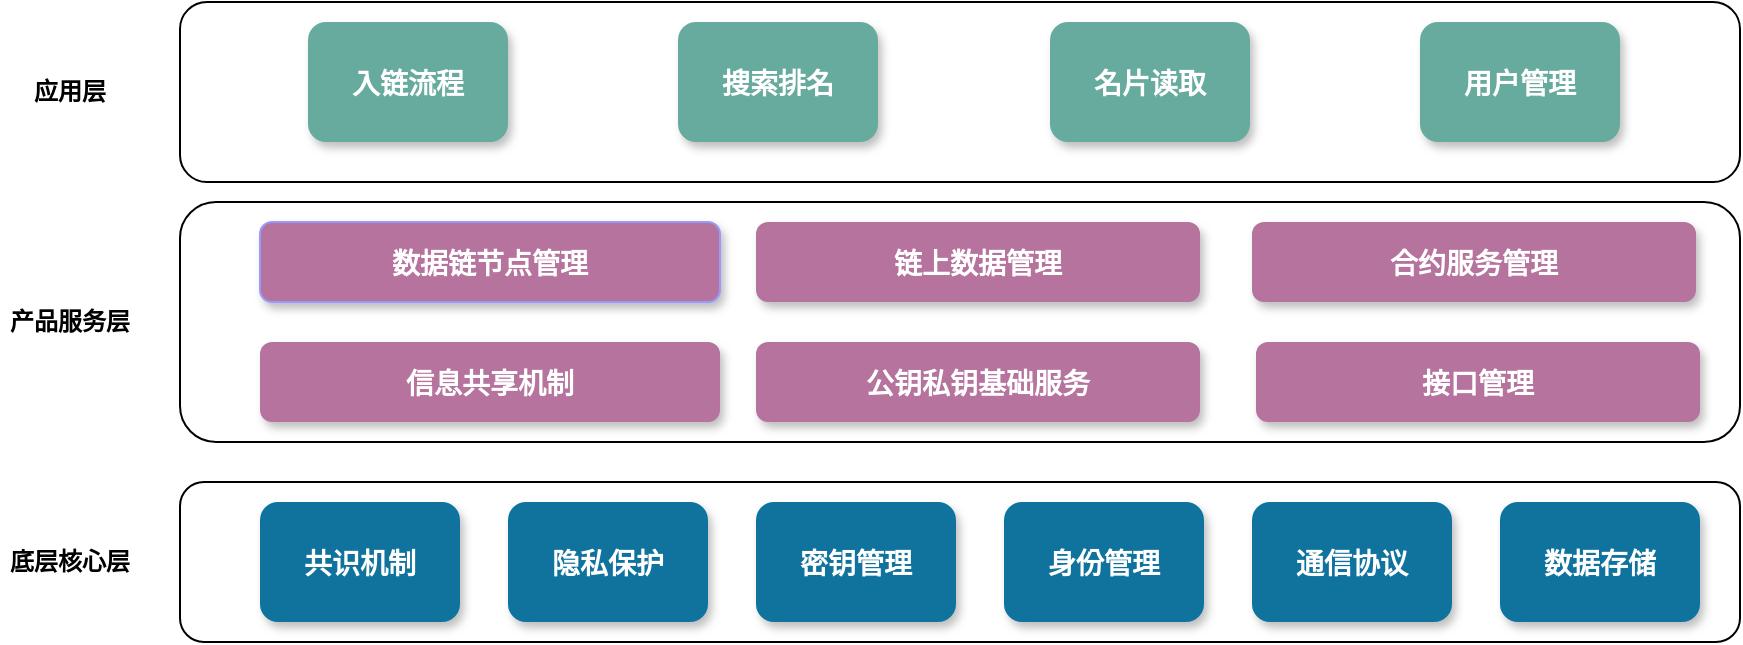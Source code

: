 <mxfile version="12.4.3" type="github" pages="1">
  <diagram name="Page-1" id="97916047-d0de-89f5-080d-49f4d83e522f">
    <mxGraphModel dx="1228" dy="666" grid="1" gridSize="10" guides="1" tooltips="1" connect="1" arrows="1" fold="1" page="1" pageScale="1.5" pageWidth="1169" pageHeight="827" background="#ffffff" math="0" shadow="0">
      <root>
        <mxCell id="0"/>
        <mxCell id="1" parent="0"/>
        <mxCell id="pRN-TT8wtIXPN9VYFTIj-55" value="" style="rounded=1;whiteSpace=wrap;html=1;" vertex="1" parent="1">
          <mxGeometry x="400" y="830" width="780" height="80" as="geometry"/>
        </mxCell>
        <mxCell id="12" value="数据存储" style="rounded=1;fillColor=#10739E;strokeColor=none;shadow=1;gradientColor=none;fontStyle=1;fontColor=#FFFFFF;fontSize=14;" parent="1" vertex="1">
          <mxGeometry x="1060" y="840" width="100" height="60" as="geometry"/>
        </mxCell>
        <mxCell id="pRN-TT8wtIXPN9VYFTIj-56" value="通信协议" style="rounded=1;fillColor=#10739E;strokeColor=none;shadow=1;gradientColor=none;fontStyle=1;fontColor=#FFFFFF;fontSize=14;" vertex="1" parent="1">
          <mxGeometry x="936" y="840" width="100" height="60" as="geometry"/>
        </mxCell>
        <mxCell id="pRN-TT8wtIXPN9VYFTIj-57" value="共识机制" style="rounded=1;fillColor=#10739E;strokeColor=none;shadow=1;gradientColor=none;fontStyle=1;fontColor=#FFFFFF;fontSize=14;" vertex="1" parent="1">
          <mxGeometry x="440" y="840" width="100" height="60" as="geometry"/>
        </mxCell>
        <mxCell id="pRN-TT8wtIXPN9VYFTIj-58" value="隐私保护" style="rounded=1;fillColor=#10739E;strokeColor=none;shadow=1;gradientColor=none;fontStyle=1;fontColor=#FFFFFF;fontSize=14;" vertex="1" parent="1">
          <mxGeometry x="564" y="840" width="100" height="60" as="geometry"/>
        </mxCell>
        <mxCell id="pRN-TT8wtIXPN9VYFTIj-59" value="密钥管理" style="rounded=1;fillColor=#10739E;strokeColor=none;shadow=1;gradientColor=none;fontStyle=1;fontColor=#FFFFFF;fontSize=14;" vertex="1" parent="1">
          <mxGeometry x="688" y="840" width="100" height="60" as="geometry"/>
        </mxCell>
        <mxCell id="pRN-TT8wtIXPN9VYFTIj-60" value="身份管理" style="rounded=1;fillColor=#10739E;strokeColor=none;shadow=1;gradientColor=none;fontStyle=1;fontColor=#FFFFFF;fontSize=14;" vertex="1" parent="1">
          <mxGeometry x="812" y="840" width="100" height="60" as="geometry"/>
        </mxCell>
        <mxCell id="pRN-TT8wtIXPN9VYFTIj-61" value="底层核心层" style="text;html=1;strokeColor=none;fillColor=none;align=center;verticalAlign=middle;whiteSpace=wrap;rounded=0;fontStyle=1" vertex="1" parent="1">
          <mxGeometry x="310" y="860" width="70" height="20" as="geometry"/>
        </mxCell>
        <mxCell id="pRN-TT8wtIXPN9VYFTIj-62" value="" style="rounded=1;whiteSpace=wrap;html=1;" vertex="1" parent="1">
          <mxGeometry x="400" y="690" width="780" height="120" as="geometry"/>
        </mxCell>
        <mxCell id="pRN-TT8wtIXPN9VYFTIj-63" value="数据链节点管理" style="rounded=1;fillColor=#B5739D;strokeColor=#9999FF;shadow=1;gradientColor=none;fontStyle=1;fontColor=#FFFFFF;fontSize=14;" vertex="1" parent="1">
          <mxGeometry x="440" y="700" width="230" height="40" as="geometry"/>
        </mxCell>
        <mxCell id="pRN-TT8wtIXPN9VYFTIj-64" value="链上数据管理" style="rounded=1;fillColor=#B5739D;strokeColor=none;shadow=1;gradientColor=none;fontStyle=1;fontColor=#FFFFFF;fontSize=14;" vertex="1" parent="1">
          <mxGeometry x="688" y="700" width="222" height="40" as="geometry"/>
        </mxCell>
        <mxCell id="pRN-TT8wtIXPN9VYFTIj-65" value="合约服务管理" style="rounded=1;fillColor=#B5739D;strokeColor=none;shadow=1;gradientColor=none;fontStyle=1;fontColor=#FFFFFF;fontSize=14;" vertex="1" parent="1">
          <mxGeometry x="936" y="700" width="222" height="40" as="geometry"/>
        </mxCell>
        <mxCell id="pRN-TT8wtIXPN9VYFTIj-66" value="信息共享机制" style="rounded=1;fillColor=#B5739D;strokeColor=none;shadow=1;gradientColor=none;fontStyle=1;fontColor=#FFFFFF;fontSize=14;" vertex="1" parent="1">
          <mxGeometry x="440" y="760" width="230" height="40" as="geometry"/>
        </mxCell>
        <mxCell id="pRN-TT8wtIXPN9VYFTIj-67" value="公钥私钥基础服务" style="rounded=1;fillColor=#B5739D;strokeColor=none;shadow=1;gradientColor=none;fontStyle=1;fontColor=#FFFFFF;fontSize=14;" vertex="1" parent="1">
          <mxGeometry x="688" y="760" width="222" height="40" as="geometry"/>
        </mxCell>
        <mxCell id="pRN-TT8wtIXPN9VYFTIj-68" value="接口管理" style="rounded=1;fillColor=#B5739D;strokeColor=none;shadow=1;gradientColor=none;fontStyle=1;fontColor=#FFFFFF;fontSize=14;" vertex="1" parent="1">
          <mxGeometry x="938" y="760" width="222" height="40" as="geometry"/>
        </mxCell>
        <mxCell id="pRN-TT8wtIXPN9VYFTIj-69" value="产品服务层" style="text;html=1;strokeColor=none;fillColor=none;align=center;verticalAlign=middle;whiteSpace=wrap;rounded=0;fontStyle=1" vertex="1" parent="1">
          <mxGeometry x="310" y="740" width="70" height="20" as="geometry"/>
        </mxCell>
        <mxCell id="pRN-TT8wtIXPN9VYFTIj-70" value="" style="rounded=1;whiteSpace=wrap;html=1;" vertex="1" parent="1">
          <mxGeometry x="400" y="590" width="780" height="90" as="geometry"/>
        </mxCell>
        <mxCell id="pRN-TT8wtIXPN9VYFTIj-71" value="应用层" style="text;html=1;strokeColor=none;fillColor=none;align=center;verticalAlign=middle;whiteSpace=wrap;rounded=0;fontStyle=1" vertex="1" parent="1">
          <mxGeometry x="310" y="625" width="70" height="20" as="geometry"/>
        </mxCell>
        <mxCell id="pRN-TT8wtIXPN9VYFTIj-72" value="入链流程" style="rounded=1;fillColor=#67AB9F;strokeColor=none;shadow=1;gradientColor=none;fontStyle=1;fontColor=#FFFFFF;fontSize=14;" vertex="1" parent="1">
          <mxGeometry x="464" y="600" width="100" height="60" as="geometry"/>
        </mxCell>
        <mxCell id="pRN-TT8wtIXPN9VYFTIj-73" value="搜索排名" style="rounded=1;fillColor=#67AB9F;strokeColor=none;shadow=1;gradientColor=none;fontStyle=1;fontColor=#FFFFFF;fontSize=14;" vertex="1" parent="1">
          <mxGeometry x="649" y="600" width="100" height="60" as="geometry"/>
        </mxCell>
        <mxCell id="pRN-TT8wtIXPN9VYFTIj-74" value="名片读取" style="rounded=1;fillColor=#67AB9F;strokeColor=none;shadow=1;gradientColor=none;fontStyle=1;fontColor=#FFFFFF;fontSize=14;" vertex="1" parent="1">
          <mxGeometry x="835" y="600" width="100" height="60" as="geometry"/>
        </mxCell>
        <mxCell id="pRN-TT8wtIXPN9VYFTIj-75" value="用户管理" style="rounded=1;fillColor=#67AB9F;strokeColor=none;shadow=1;gradientColor=none;fontStyle=1;fontColor=#FFFFFF;fontSize=14;" vertex="1" parent="1">
          <mxGeometry x="1020" y="600" width="100" height="60" as="geometry"/>
        </mxCell>
      </root>
    </mxGraphModel>
  </diagram>
</mxfile>
